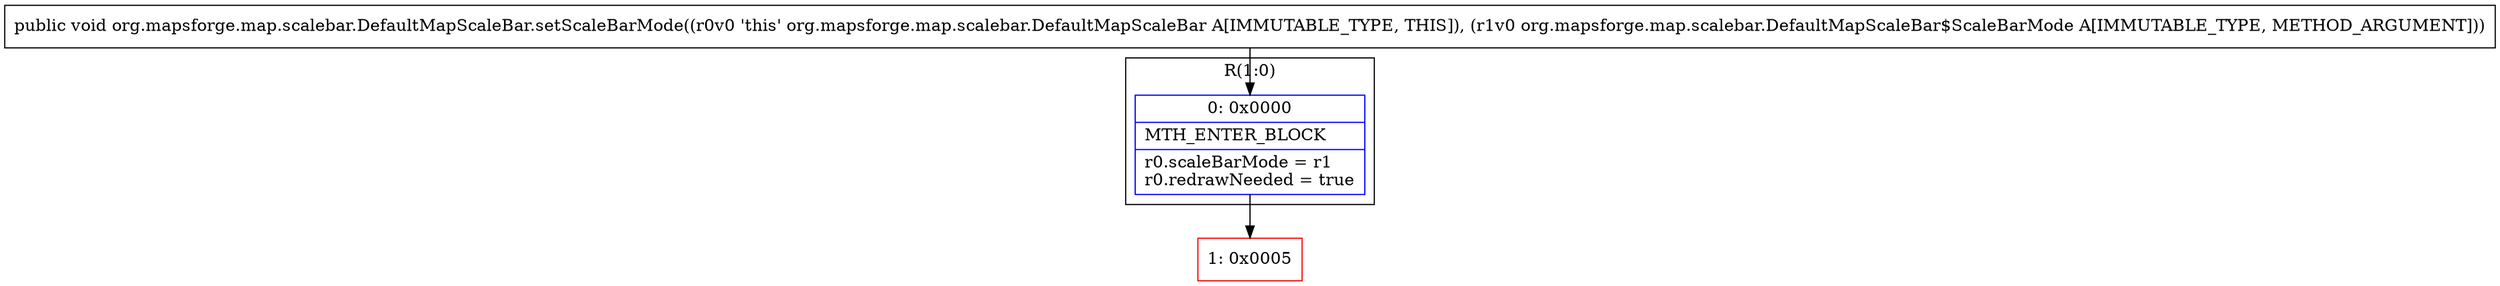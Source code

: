 digraph "CFG fororg.mapsforge.map.scalebar.DefaultMapScaleBar.setScaleBarMode(Lorg\/mapsforge\/map\/scalebar\/DefaultMapScaleBar$ScaleBarMode;)V" {
subgraph cluster_Region_1272841125 {
label = "R(1:0)";
node [shape=record,color=blue];
Node_0 [shape=record,label="{0\:\ 0x0000|MTH_ENTER_BLOCK\l|r0.scaleBarMode = r1\lr0.redrawNeeded = true\l}"];
}
Node_1 [shape=record,color=red,label="{1\:\ 0x0005}"];
MethodNode[shape=record,label="{public void org.mapsforge.map.scalebar.DefaultMapScaleBar.setScaleBarMode((r0v0 'this' org.mapsforge.map.scalebar.DefaultMapScaleBar A[IMMUTABLE_TYPE, THIS]), (r1v0 org.mapsforge.map.scalebar.DefaultMapScaleBar$ScaleBarMode A[IMMUTABLE_TYPE, METHOD_ARGUMENT])) }"];
MethodNode -> Node_0;
Node_0 -> Node_1;
}

